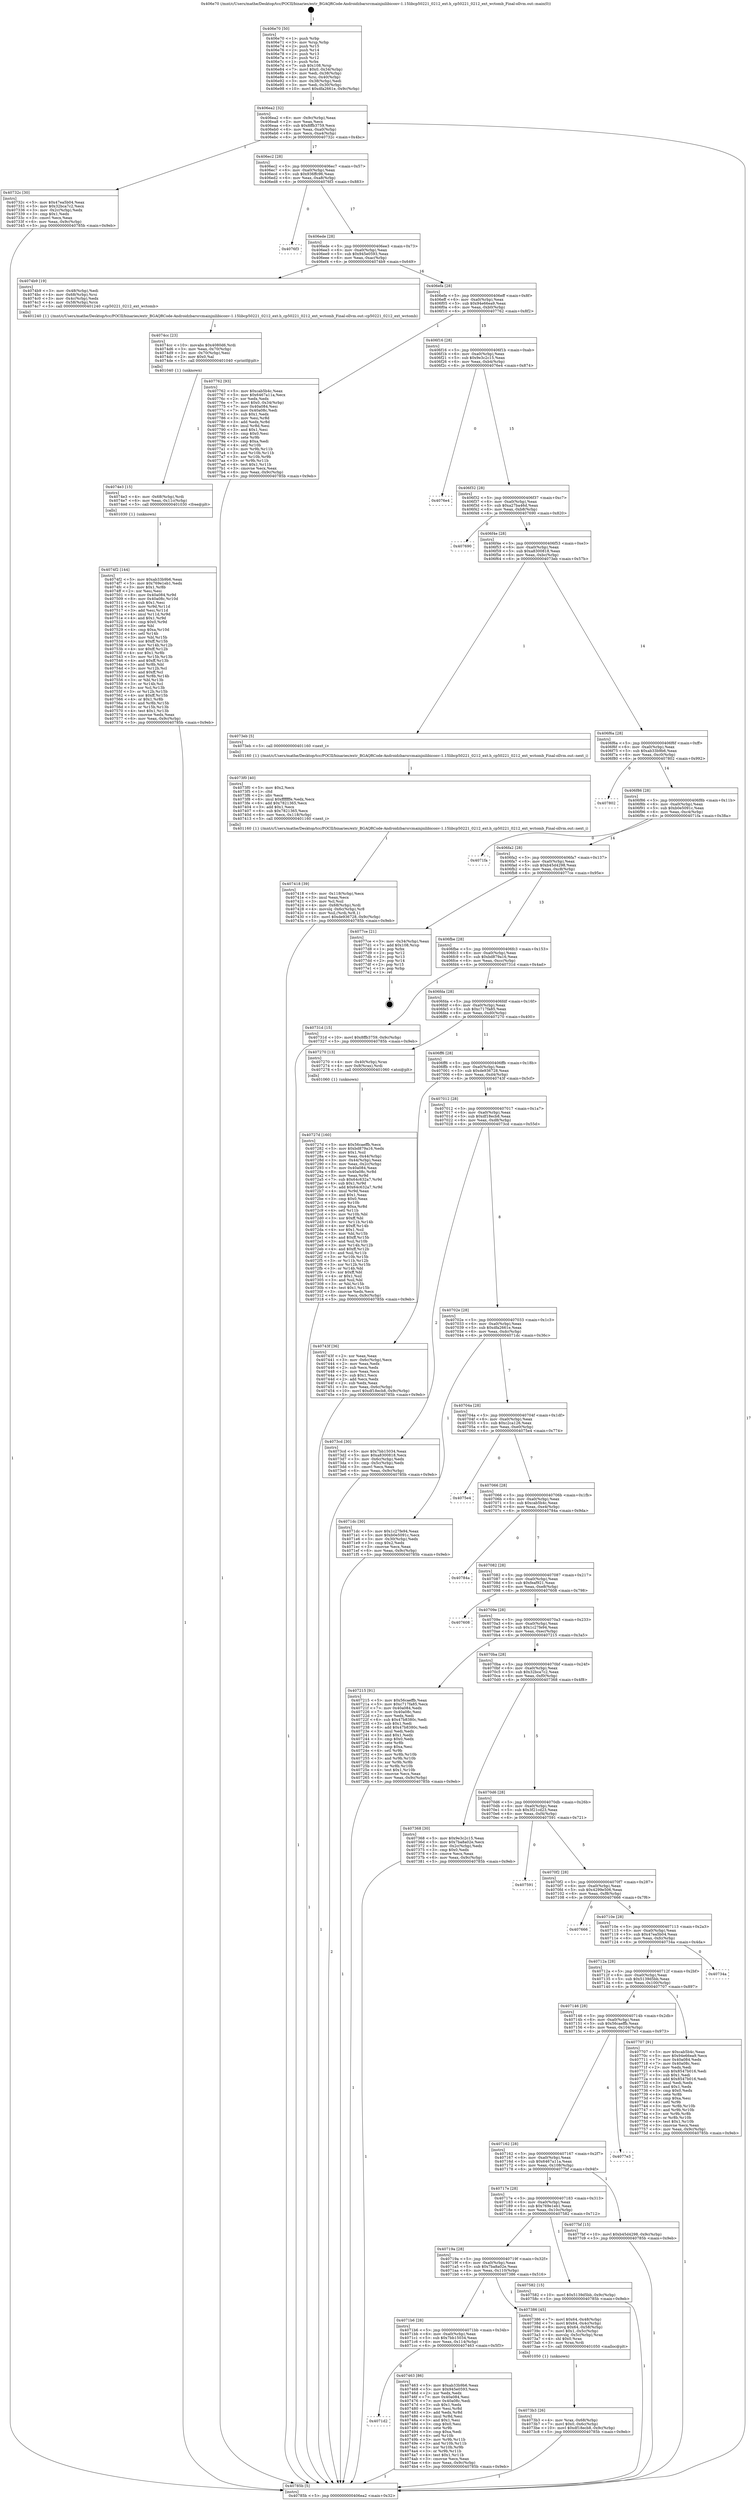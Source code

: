 digraph "0x406e70" {
  label = "0x406e70 (/mnt/c/Users/mathe/Desktop/tcc/POCII/binaries/extr_BGAQRCode-Androidzbarsrcmainjnilibiconv-1.15libcp50221_0212_ext.h_cp50221_0212_ext_wctomb_Final-ollvm.out::main(0))"
  labelloc = "t"
  node[shape=record]

  Entry [label="",width=0.3,height=0.3,shape=circle,fillcolor=black,style=filled]
  "0x406ea2" [label="{
     0x406ea2 [32]\l
     | [instrs]\l
     &nbsp;&nbsp;0x406ea2 \<+6\>: mov -0x9c(%rbp),%eax\l
     &nbsp;&nbsp;0x406ea8 \<+2\>: mov %eax,%ecx\l
     &nbsp;&nbsp;0x406eaa \<+6\>: sub $0x8ffb3759,%ecx\l
     &nbsp;&nbsp;0x406eb0 \<+6\>: mov %eax,-0xa0(%rbp)\l
     &nbsp;&nbsp;0x406eb6 \<+6\>: mov %ecx,-0xa4(%rbp)\l
     &nbsp;&nbsp;0x406ebc \<+6\>: je 000000000040732c \<main+0x4bc\>\l
  }"]
  "0x40732c" [label="{
     0x40732c [30]\l
     | [instrs]\l
     &nbsp;&nbsp;0x40732c \<+5\>: mov $0x47ea5b04,%eax\l
     &nbsp;&nbsp;0x407331 \<+5\>: mov $0x32bca7c2,%ecx\l
     &nbsp;&nbsp;0x407336 \<+3\>: mov -0x2c(%rbp),%edx\l
     &nbsp;&nbsp;0x407339 \<+3\>: cmp $0x1,%edx\l
     &nbsp;&nbsp;0x40733c \<+3\>: cmovl %ecx,%eax\l
     &nbsp;&nbsp;0x40733f \<+6\>: mov %eax,-0x9c(%rbp)\l
     &nbsp;&nbsp;0x407345 \<+5\>: jmp 000000000040785b \<main+0x9eb\>\l
  }"]
  "0x406ec2" [label="{
     0x406ec2 [28]\l
     | [instrs]\l
     &nbsp;&nbsp;0x406ec2 \<+5\>: jmp 0000000000406ec7 \<main+0x57\>\l
     &nbsp;&nbsp;0x406ec7 \<+6\>: mov -0xa0(%rbp),%eax\l
     &nbsp;&nbsp;0x406ecd \<+5\>: sub $0x936ffc96,%eax\l
     &nbsp;&nbsp;0x406ed2 \<+6\>: mov %eax,-0xa8(%rbp)\l
     &nbsp;&nbsp;0x406ed8 \<+6\>: je 00000000004076f3 \<main+0x883\>\l
  }"]
  Exit [label="",width=0.3,height=0.3,shape=circle,fillcolor=black,style=filled,peripheries=2]
  "0x4076f3" [label="{
     0x4076f3\l
  }", style=dashed]
  "0x406ede" [label="{
     0x406ede [28]\l
     | [instrs]\l
     &nbsp;&nbsp;0x406ede \<+5\>: jmp 0000000000406ee3 \<main+0x73\>\l
     &nbsp;&nbsp;0x406ee3 \<+6\>: mov -0xa0(%rbp),%eax\l
     &nbsp;&nbsp;0x406ee9 \<+5\>: sub $0x945e0593,%eax\l
     &nbsp;&nbsp;0x406eee \<+6\>: mov %eax,-0xac(%rbp)\l
     &nbsp;&nbsp;0x406ef4 \<+6\>: je 00000000004074b9 \<main+0x649\>\l
  }"]
  "0x4074f2" [label="{
     0x4074f2 [144]\l
     | [instrs]\l
     &nbsp;&nbsp;0x4074f2 \<+5\>: mov $0xab33b9b6,%eax\l
     &nbsp;&nbsp;0x4074f7 \<+5\>: mov $0x769e1eb1,%edx\l
     &nbsp;&nbsp;0x4074fc \<+3\>: mov $0x1,%r8b\l
     &nbsp;&nbsp;0x4074ff \<+2\>: xor %esi,%esi\l
     &nbsp;&nbsp;0x407501 \<+8\>: mov 0x40a084,%r9d\l
     &nbsp;&nbsp;0x407509 \<+8\>: mov 0x40a08c,%r10d\l
     &nbsp;&nbsp;0x407511 \<+3\>: sub $0x1,%esi\l
     &nbsp;&nbsp;0x407514 \<+3\>: mov %r9d,%r11d\l
     &nbsp;&nbsp;0x407517 \<+3\>: add %esi,%r11d\l
     &nbsp;&nbsp;0x40751a \<+4\>: imul %r11d,%r9d\l
     &nbsp;&nbsp;0x40751e \<+4\>: and $0x1,%r9d\l
     &nbsp;&nbsp;0x407522 \<+4\>: cmp $0x0,%r9d\l
     &nbsp;&nbsp;0x407526 \<+3\>: sete %bl\l
     &nbsp;&nbsp;0x407529 \<+4\>: cmp $0xa,%r10d\l
     &nbsp;&nbsp;0x40752d \<+4\>: setl %r14b\l
     &nbsp;&nbsp;0x407531 \<+3\>: mov %bl,%r15b\l
     &nbsp;&nbsp;0x407534 \<+4\>: xor $0xff,%r15b\l
     &nbsp;&nbsp;0x407538 \<+3\>: mov %r14b,%r12b\l
     &nbsp;&nbsp;0x40753b \<+4\>: xor $0xff,%r12b\l
     &nbsp;&nbsp;0x40753f \<+4\>: xor $0x1,%r8b\l
     &nbsp;&nbsp;0x407543 \<+3\>: mov %r15b,%r13b\l
     &nbsp;&nbsp;0x407546 \<+4\>: and $0xff,%r13b\l
     &nbsp;&nbsp;0x40754a \<+3\>: and %r8b,%bl\l
     &nbsp;&nbsp;0x40754d \<+3\>: mov %r12b,%cl\l
     &nbsp;&nbsp;0x407550 \<+3\>: and $0xff,%cl\l
     &nbsp;&nbsp;0x407553 \<+3\>: and %r8b,%r14b\l
     &nbsp;&nbsp;0x407556 \<+3\>: or %bl,%r13b\l
     &nbsp;&nbsp;0x407559 \<+3\>: or %r14b,%cl\l
     &nbsp;&nbsp;0x40755c \<+3\>: xor %cl,%r13b\l
     &nbsp;&nbsp;0x40755f \<+3\>: or %r12b,%r15b\l
     &nbsp;&nbsp;0x407562 \<+4\>: xor $0xff,%r15b\l
     &nbsp;&nbsp;0x407566 \<+4\>: or $0x1,%r8b\l
     &nbsp;&nbsp;0x40756a \<+3\>: and %r8b,%r15b\l
     &nbsp;&nbsp;0x40756d \<+3\>: or %r15b,%r13b\l
     &nbsp;&nbsp;0x407570 \<+4\>: test $0x1,%r13b\l
     &nbsp;&nbsp;0x407574 \<+3\>: cmovne %edx,%eax\l
     &nbsp;&nbsp;0x407577 \<+6\>: mov %eax,-0x9c(%rbp)\l
     &nbsp;&nbsp;0x40757d \<+5\>: jmp 000000000040785b \<main+0x9eb\>\l
  }"]
  "0x4074b9" [label="{
     0x4074b9 [19]\l
     | [instrs]\l
     &nbsp;&nbsp;0x4074b9 \<+3\>: mov -0x48(%rbp),%edi\l
     &nbsp;&nbsp;0x4074bc \<+4\>: mov -0x68(%rbp),%rsi\l
     &nbsp;&nbsp;0x4074c0 \<+3\>: mov -0x4c(%rbp),%edx\l
     &nbsp;&nbsp;0x4074c3 \<+4\>: mov -0x58(%rbp),%rcx\l
     &nbsp;&nbsp;0x4074c7 \<+5\>: call 0000000000401240 \<cp50221_0212_ext_wctomb\>\l
     | [calls]\l
     &nbsp;&nbsp;0x401240 \{1\} (/mnt/c/Users/mathe/Desktop/tcc/POCII/binaries/extr_BGAQRCode-Androidzbarsrcmainjnilibiconv-1.15libcp50221_0212_ext.h_cp50221_0212_ext_wctomb_Final-ollvm.out::cp50221_0212_ext_wctomb)\l
  }"]
  "0x406efa" [label="{
     0x406efa [28]\l
     | [instrs]\l
     &nbsp;&nbsp;0x406efa \<+5\>: jmp 0000000000406eff \<main+0x8f\>\l
     &nbsp;&nbsp;0x406eff \<+6\>: mov -0xa0(%rbp),%eax\l
     &nbsp;&nbsp;0x406f05 \<+5\>: sub $0x94e66ea9,%eax\l
     &nbsp;&nbsp;0x406f0a \<+6\>: mov %eax,-0xb0(%rbp)\l
     &nbsp;&nbsp;0x406f10 \<+6\>: je 0000000000407762 \<main+0x8f2\>\l
  }"]
  "0x4074e3" [label="{
     0x4074e3 [15]\l
     | [instrs]\l
     &nbsp;&nbsp;0x4074e3 \<+4\>: mov -0x68(%rbp),%rdi\l
     &nbsp;&nbsp;0x4074e7 \<+6\>: mov %eax,-0x11c(%rbp)\l
     &nbsp;&nbsp;0x4074ed \<+5\>: call 0000000000401030 \<free@plt\>\l
     | [calls]\l
     &nbsp;&nbsp;0x401030 \{1\} (unknown)\l
  }"]
  "0x407762" [label="{
     0x407762 [93]\l
     | [instrs]\l
     &nbsp;&nbsp;0x407762 \<+5\>: mov $0xcab5b4c,%eax\l
     &nbsp;&nbsp;0x407767 \<+5\>: mov $0x6467a11a,%ecx\l
     &nbsp;&nbsp;0x40776c \<+2\>: xor %edx,%edx\l
     &nbsp;&nbsp;0x40776e \<+7\>: movl $0x0,-0x34(%rbp)\l
     &nbsp;&nbsp;0x407775 \<+7\>: mov 0x40a084,%esi\l
     &nbsp;&nbsp;0x40777c \<+7\>: mov 0x40a08c,%edi\l
     &nbsp;&nbsp;0x407783 \<+3\>: sub $0x1,%edx\l
     &nbsp;&nbsp;0x407786 \<+3\>: mov %esi,%r8d\l
     &nbsp;&nbsp;0x407789 \<+3\>: add %edx,%r8d\l
     &nbsp;&nbsp;0x40778c \<+4\>: imul %r8d,%esi\l
     &nbsp;&nbsp;0x407790 \<+3\>: and $0x1,%esi\l
     &nbsp;&nbsp;0x407793 \<+3\>: cmp $0x0,%esi\l
     &nbsp;&nbsp;0x407796 \<+4\>: sete %r9b\l
     &nbsp;&nbsp;0x40779a \<+3\>: cmp $0xa,%edi\l
     &nbsp;&nbsp;0x40779d \<+4\>: setl %r10b\l
     &nbsp;&nbsp;0x4077a1 \<+3\>: mov %r9b,%r11b\l
     &nbsp;&nbsp;0x4077a4 \<+3\>: and %r10b,%r11b\l
     &nbsp;&nbsp;0x4077a7 \<+3\>: xor %r10b,%r9b\l
     &nbsp;&nbsp;0x4077aa \<+3\>: or %r9b,%r11b\l
     &nbsp;&nbsp;0x4077ad \<+4\>: test $0x1,%r11b\l
     &nbsp;&nbsp;0x4077b1 \<+3\>: cmovne %ecx,%eax\l
     &nbsp;&nbsp;0x4077b4 \<+6\>: mov %eax,-0x9c(%rbp)\l
     &nbsp;&nbsp;0x4077ba \<+5\>: jmp 000000000040785b \<main+0x9eb\>\l
  }"]
  "0x406f16" [label="{
     0x406f16 [28]\l
     | [instrs]\l
     &nbsp;&nbsp;0x406f16 \<+5\>: jmp 0000000000406f1b \<main+0xab\>\l
     &nbsp;&nbsp;0x406f1b \<+6\>: mov -0xa0(%rbp),%eax\l
     &nbsp;&nbsp;0x406f21 \<+5\>: sub $0x9e3c2c15,%eax\l
     &nbsp;&nbsp;0x406f26 \<+6\>: mov %eax,-0xb4(%rbp)\l
     &nbsp;&nbsp;0x406f2c \<+6\>: je 00000000004076e4 \<main+0x874\>\l
  }"]
  "0x4074cc" [label="{
     0x4074cc [23]\l
     | [instrs]\l
     &nbsp;&nbsp;0x4074cc \<+10\>: movabs $0x4080d6,%rdi\l
     &nbsp;&nbsp;0x4074d6 \<+3\>: mov %eax,-0x70(%rbp)\l
     &nbsp;&nbsp;0x4074d9 \<+3\>: mov -0x70(%rbp),%esi\l
     &nbsp;&nbsp;0x4074dc \<+2\>: mov $0x0,%al\l
     &nbsp;&nbsp;0x4074de \<+5\>: call 0000000000401040 \<printf@plt\>\l
     | [calls]\l
     &nbsp;&nbsp;0x401040 \{1\} (unknown)\l
  }"]
  "0x4076e4" [label="{
     0x4076e4\l
  }", style=dashed]
  "0x406f32" [label="{
     0x406f32 [28]\l
     | [instrs]\l
     &nbsp;&nbsp;0x406f32 \<+5\>: jmp 0000000000406f37 \<main+0xc7\>\l
     &nbsp;&nbsp;0x406f37 \<+6\>: mov -0xa0(%rbp),%eax\l
     &nbsp;&nbsp;0x406f3d \<+5\>: sub $0xa27ba46d,%eax\l
     &nbsp;&nbsp;0x406f42 \<+6\>: mov %eax,-0xb8(%rbp)\l
     &nbsp;&nbsp;0x406f48 \<+6\>: je 0000000000407690 \<main+0x820\>\l
  }"]
  "0x4071d2" [label="{
     0x4071d2\l
  }", style=dashed]
  "0x407690" [label="{
     0x407690\l
  }", style=dashed]
  "0x406f4e" [label="{
     0x406f4e [28]\l
     | [instrs]\l
     &nbsp;&nbsp;0x406f4e \<+5\>: jmp 0000000000406f53 \<main+0xe3\>\l
     &nbsp;&nbsp;0x406f53 \<+6\>: mov -0xa0(%rbp),%eax\l
     &nbsp;&nbsp;0x406f59 \<+5\>: sub $0xa8300818,%eax\l
     &nbsp;&nbsp;0x406f5e \<+6\>: mov %eax,-0xbc(%rbp)\l
     &nbsp;&nbsp;0x406f64 \<+6\>: je 00000000004073eb \<main+0x57b\>\l
  }"]
  "0x407463" [label="{
     0x407463 [86]\l
     | [instrs]\l
     &nbsp;&nbsp;0x407463 \<+5\>: mov $0xab33b9b6,%eax\l
     &nbsp;&nbsp;0x407468 \<+5\>: mov $0x945e0593,%ecx\l
     &nbsp;&nbsp;0x40746d \<+2\>: xor %edx,%edx\l
     &nbsp;&nbsp;0x40746f \<+7\>: mov 0x40a084,%esi\l
     &nbsp;&nbsp;0x407476 \<+7\>: mov 0x40a08c,%edi\l
     &nbsp;&nbsp;0x40747d \<+3\>: sub $0x1,%edx\l
     &nbsp;&nbsp;0x407480 \<+3\>: mov %esi,%r8d\l
     &nbsp;&nbsp;0x407483 \<+3\>: add %edx,%r8d\l
     &nbsp;&nbsp;0x407486 \<+4\>: imul %r8d,%esi\l
     &nbsp;&nbsp;0x40748a \<+3\>: and $0x1,%esi\l
     &nbsp;&nbsp;0x40748d \<+3\>: cmp $0x0,%esi\l
     &nbsp;&nbsp;0x407490 \<+4\>: sete %r9b\l
     &nbsp;&nbsp;0x407494 \<+3\>: cmp $0xa,%edi\l
     &nbsp;&nbsp;0x407497 \<+4\>: setl %r10b\l
     &nbsp;&nbsp;0x40749b \<+3\>: mov %r9b,%r11b\l
     &nbsp;&nbsp;0x40749e \<+3\>: and %r10b,%r11b\l
     &nbsp;&nbsp;0x4074a1 \<+3\>: xor %r10b,%r9b\l
     &nbsp;&nbsp;0x4074a4 \<+3\>: or %r9b,%r11b\l
     &nbsp;&nbsp;0x4074a7 \<+4\>: test $0x1,%r11b\l
     &nbsp;&nbsp;0x4074ab \<+3\>: cmovne %ecx,%eax\l
     &nbsp;&nbsp;0x4074ae \<+6\>: mov %eax,-0x9c(%rbp)\l
     &nbsp;&nbsp;0x4074b4 \<+5\>: jmp 000000000040785b \<main+0x9eb\>\l
  }"]
  "0x4073eb" [label="{
     0x4073eb [5]\l
     | [instrs]\l
     &nbsp;&nbsp;0x4073eb \<+5\>: call 0000000000401160 \<next_i\>\l
     | [calls]\l
     &nbsp;&nbsp;0x401160 \{1\} (/mnt/c/Users/mathe/Desktop/tcc/POCII/binaries/extr_BGAQRCode-Androidzbarsrcmainjnilibiconv-1.15libcp50221_0212_ext.h_cp50221_0212_ext_wctomb_Final-ollvm.out::next_i)\l
  }"]
  "0x406f6a" [label="{
     0x406f6a [28]\l
     | [instrs]\l
     &nbsp;&nbsp;0x406f6a \<+5\>: jmp 0000000000406f6f \<main+0xff\>\l
     &nbsp;&nbsp;0x406f6f \<+6\>: mov -0xa0(%rbp),%eax\l
     &nbsp;&nbsp;0x406f75 \<+5\>: sub $0xab33b9b6,%eax\l
     &nbsp;&nbsp;0x406f7a \<+6\>: mov %eax,-0xc0(%rbp)\l
     &nbsp;&nbsp;0x406f80 \<+6\>: je 0000000000407802 \<main+0x992\>\l
  }"]
  "0x407418" [label="{
     0x407418 [39]\l
     | [instrs]\l
     &nbsp;&nbsp;0x407418 \<+6\>: mov -0x118(%rbp),%ecx\l
     &nbsp;&nbsp;0x40741e \<+3\>: imul %eax,%ecx\l
     &nbsp;&nbsp;0x407421 \<+3\>: mov %cl,%sil\l
     &nbsp;&nbsp;0x407424 \<+4\>: mov -0x68(%rbp),%rdi\l
     &nbsp;&nbsp;0x407428 \<+4\>: movslq -0x6c(%rbp),%r8\l
     &nbsp;&nbsp;0x40742c \<+4\>: mov %sil,(%rdi,%r8,1)\l
     &nbsp;&nbsp;0x407430 \<+10\>: movl $0xde936728,-0x9c(%rbp)\l
     &nbsp;&nbsp;0x40743a \<+5\>: jmp 000000000040785b \<main+0x9eb\>\l
  }"]
  "0x407802" [label="{
     0x407802\l
  }", style=dashed]
  "0x406f86" [label="{
     0x406f86 [28]\l
     | [instrs]\l
     &nbsp;&nbsp;0x406f86 \<+5\>: jmp 0000000000406f8b \<main+0x11b\>\l
     &nbsp;&nbsp;0x406f8b \<+6\>: mov -0xa0(%rbp),%eax\l
     &nbsp;&nbsp;0x406f91 \<+5\>: sub $0xb0e5091c,%eax\l
     &nbsp;&nbsp;0x406f96 \<+6\>: mov %eax,-0xc4(%rbp)\l
     &nbsp;&nbsp;0x406f9c \<+6\>: je 00000000004071fa \<main+0x38a\>\l
  }"]
  "0x4073f0" [label="{
     0x4073f0 [40]\l
     | [instrs]\l
     &nbsp;&nbsp;0x4073f0 \<+5\>: mov $0x2,%ecx\l
     &nbsp;&nbsp;0x4073f5 \<+1\>: cltd\l
     &nbsp;&nbsp;0x4073f6 \<+2\>: idiv %ecx\l
     &nbsp;&nbsp;0x4073f8 \<+6\>: imul $0xfffffffe,%edx,%ecx\l
     &nbsp;&nbsp;0x4073fe \<+6\>: add $0x7821365,%ecx\l
     &nbsp;&nbsp;0x407404 \<+3\>: add $0x1,%ecx\l
     &nbsp;&nbsp;0x407407 \<+6\>: sub $0x7821365,%ecx\l
     &nbsp;&nbsp;0x40740d \<+6\>: mov %ecx,-0x118(%rbp)\l
     &nbsp;&nbsp;0x407413 \<+5\>: call 0000000000401160 \<next_i\>\l
     | [calls]\l
     &nbsp;&nbsp;0x401160 \{1\} (/mnt/c/Users/mathe/Desktop/tcc/POCII/binaries/extr_BGAQRCode-Androidzbarsrcmainjnilibiconv-1.15libcp50221_0212_ext.h_cp50221_0212_ext_wctomb_Final-ollvm.out::next_i)\l
  }"]
  "0x4071fa" [label="{
     0x4071fa\l
  }", style=dashed]
  "0x406fa2" [label="{
     0x406fa2 [28]\l
     | [instrs]\l
     &nbsp;&nbsp;0x406fa2 \<+5\>: jmp 0000000000406fa7 \<main+0x137\>\l
     &nbsp;&nbsp;0x406fa7 \<+6\>: mov -0xa0(%rbp),%eax\l
     &nbsp;&nbsp;0x406fad \<+5\>: sub $0xb45d4298,%eax\l
     &nbsp;&nbsp;0x406fb2 \<+6\>: mov %eax,-0xc8(%rbp)\l
     &nbsp;&nbsp;0x406fb8 \<+6\>: je 00000000004077ce \<main+0x95e\>\l
  }"]
  "0x4073b3" [label="{
     0x4073b3 [26]\l
     | [instrs]\l
     &nbsp;&nbsp;0x4073b3 \<+4\>: mov %rax,-0x68(%rbp)\l
     &nbsp;&nbsp;0x4073b7 \<+7\>: movl $0x0,-0x6c(%rbp)\l
     &nbsp;&nbsp;0x4073be \<+10\>: movl $0xdf18ecb8,-0x9c(%rbp)\l
     &nbsp;&nbsp;0x4073c8 \<+5\>: jmp 000000000040785b \<main+0x9eb\>\l
  }"]
  "0x4077ce" [label="{
     0x4077ce [21]\l
     | [instrs]\l
     &nbsp;&nbsp;0x4077ce \<+3\>: mov -0x34(%rbp),%eax\l
     &nbsp;&nbsp;0x4077d1 \<+7\>: add $0x108,%rsp\l
     &nbsp;&nbsp;0x4077d8 \<+1\>: pop %rbx\l
     &nbsp;&nbsp;0x4077d9 \<+2\>: pop %r12\l
     &nbsp;&nbsp;0x4077db \<+2\>: pop %r13\l
     &nbsp;&nbsp;0x4077dd \<+2\>: pop %r14\l
     &nbsp;&nbsp;0x4077df \<+2\>: pop %r15\l
     &nbsp;&nbsp;0x4077e1 \<+1\>: pop %rbp\l
     &nbsp;&nbsp;0x4077e2 \<+1\>: ret\l
  }"]
  "0x406fbe" [label="{
     0x406fbe [28]\l
     | [instrs]\l
     &nbsp;&nbsp;0x406fbe \<+5\>: jmp 0000000000406fc3 \<main+0x153\>\l
     &nbsp;&nbsp;0x406fc3 \<+6\>: mov -0xa0(%rbp),%eax\l
     &nbsp;&nbsp;0x406fc9 \<+5\>: sub $0xbd879a16,%eax\l
     &nbsp;&nbsp;0x406fce \<+6\>: mov %eax,-0xcc(%rbp)\l
     &nbsp;&nbsp;0x406fd4 \<+6\>: je 000000000040731d \<main+0x4ad\>\l
  }"]
  "0x4071b6" [label="{
     0x4071b6 [28]\l
     | [instrs]\l
     &nbsp;&nbsp;0x4071b6 \<+5\>: jmp 00000000004071bb \<main+0x34b\>\l
     &nbsp;&nbsp;0x4071bb \<+6\>: mov -0xa0(%rbp),%eax\l
     &nbsp;&nbsp;0x4071c1 \<+5\>: sub $0x7bb15034,%eax\l
     &nbsp;&nbsp;0x4071c6 \<+6\>: mov %eax,-0x114(%rbp)\l
     &nbsp;&nbsp;0x4071cc \<+6\>: je 0000000000407463 \<main+0x5f3\>\l
  }"]
  "0x40731d" [label="{
     0x40731d [15]\l
     | [instrs]\l
     &nbsp;&nbsp;0x40731d \<+10\>: movl $0x8ffb3759,-0x9c(%rbp)\l
     &nbsp;&nbsp;0x407327 \<+5\>: jmp 000000000040785b \<main+0x9eb\>\l
  }"]
  "0x406fda" [label="{
     0x406fda [28]\l
     | [instrs]\l
     &nbsp;&nbsp;0x406fda \<+5\>: jmp 0000000000406fdf \<main+0x16f\>\l
     &nbsp;&nbsp;0x406fdf \<+6\>: mov -0xa0(%rbp),%eax\l
     &nbsp;&nbsp;0x406fe5 \<+5\>: sub $0xc717fa85,%eax\l
     &nbsp;&nbsp;0x406fea \<+6\>: mov %eax,-0xd0(%rbp)\l
     &nbsp;&nbsp;0x406ff0 \<+6\>: je 0000000000407270 \<main+0x400\>\l
  }"]
  "0x407386" [label="{
     0x407386 [45]\l
     | [instrs]\l
     &nbsp;&nbsp;0x407386 \<+7\>: movl $0x64,-0x48(%rbp)\l
     &nbsp;&nbsp;0x40738d \<+7\>: movl $0x64,-0x4c(%rbp)\l
     &nbsp;&nbsp;0x407394 \<+8\>: movq $0x64,-0x58(%rbp)\l
     &nbsp;&nbsp;0x40739c \<+7\>: movl $0x1,-0x5c(%rbp)\l
     &nbsp;&nbsp;0x4073a3 \<+4\>: movslq -0x5c(%rbp),%rax\l
     &nbsp;&nbsp;0x4073a7 \<+4\>: shl $0x0,%rax\l
     &nbsp;&nbsp;0x4073ab \<+3\>: mov %rax,%rdi\l
     &nbsp;&nbsp;0x4073ae \<+5\>: call 0000000000401050 \<malloc@plt\>\l
     | [calls]\l
     &nbsp;&nbsp;0x401050 \{1\} (unknown)\l
  }"]
  "0x407270" [label="{
     0x407270 [13]\l
     | [instrs]\l
     &nbsp;&nbsp;0x407270 \<+4\>: mov -0x40(%rbp),%rax\l
     &nbsp;&nbsp;0x407274 \<+4\>: mov 0x8(%rax),%rdi\l
     &nbsp;&nbsp;0x407278 \<+5\>: call 0000000000401060 \<atoi@plt\>\l
     | [calls]\l
     &nbsp;&nbsp;0x401060 \{1\} (unknown)\l
  }"]
  "0x406ff6" [label="{
     0x406ff6 [28]\l
     | [instrs]\l
     &nbsp;&nbsp;0x406ff6 \<+5\>: jmp 0000000000406ffb \<main+0x18b\>\l
     &nbsp;&nbsp;0x406ffb \<+6\>: mov -0xa0(%rbp),%eax\l
     &nbsp;&nbsp;0x407001 \<+5\>: sub $0xde936728,%eax\l
     &nbsp;&nbsp;0x407006 \<+6\>: mov %eax,-0xd4(%rbp)\l
     &nbsp;&nbsp;0x40700c \<+6\>: je 000000000040743f \<main+0x5cf\>\l
  }"]
  "0x40719a" [label="{
     0x40719a [28]\l
     | [instrs]\l
     &nbsp;&nbsp;0x40719a \<+5\>: jmp 000000000040719f \<main+0x32f\>\l
     &nbsp;&nbsp;0x40719f \<+6\>: mov -0xa0(%rbp),%eax\l
     &nbsp;&nbsp;0x4071a5 \<+5\>: sub $0x7ba8a02e,%eax\l
     &nbsp;&nbsp;0x4071aa \<+6\>: mov %eax,-0x110(%rbp)\l
     &nbsp;&nbsp;0x4071b0 \<+6\>: je 0000000000407386 \<main+0x516\>\l
  }"]
  "0x40743f" [label="{
     0x40743f [36]\l
     | [instrs]\l
     &nbsp;&nbsp;0x40743f \<+2\>: xor %eax,%eax\l
     &nbsp;&nbsp;0x407441 \<+3\>: mov -0x6c(%rbp),%ecx\l
     &nbsp;&nbsp;0x407444 \<+2\>: mov %eax,%edx\l
     &nbsp;&nbsp;0x407446 \<+2\>: sub %ecx,%edx\l
     &nbsp;&nbsp;0x407448 \<+2\>: mov %eax,%ecx\l
     &nbsp;&nbsp;0x40744a \<+3\>: sub $0x1,%ecx\l
     &nbsp;&nbsp;0x40744d \<+2\>: add %ecx,%edx\l
     &nbsp;&nbsp;0x40744f \<+2\>: sub %edx,%eax\l
     &nbsp;&nbsp;0x407451 \<+3\>: mov %eax,-0x6c(%rbp)\l
     &nbsp;&nbsp;0x407454 \<+10\>: movl $0xdf18ecb8,-0x9c(%rbp)\l
     &nbsp;&nbsp;0x40745e \<+5\>: jmp 000000000040785b \<main+0x9eb\>\l
  }"]
  "0x407012" [label="{
     0x407012 [28]\l
     | [instrs]\l
     &nbsp;&nbsp;0x407012 \<+5\>: jmp 0000000000407017 \<main+0x1a7\>\l
     &nbsp;&nbsp;0x407017 \<+6\>: mov -0xa0(%rbp),%eax\l
     &nbsp;&nbsp;0x40701d \<+5\>: sub $0xdf18ecb8,%eax\l
     &nbsp;&nbsp;0x407022 \<+6\>: mov %eax,-0xd8(%rbp)\l
     &nbsp;&nbsp;0x407028 \<+6\>: je 00000000004073cd \<main+0x55d\>\l
  }"]
  "0x407582" [label="{
     0x407582 [15]\l
     | [instrs]\l
     &nbsp;&nbsp;0x407582 \<+10\>: movl $0x5139d5bb,-0x9c(%rbp)\l
     &nbsp;&nbsp;0x40758c \<+5\>: jmp 000000000040785b \<main+0x9eb\>\l
  }"]
  "0x4073cd" [label="{
     0x4073cd [30]\l
     | [instrs]\l
     &nbsp;&nbsp;0x4073cd \<+5\>: mov $0x7bb15034,%eax\l
     &nbsp;&nbsp;0x4073d2 \<+5\>: mov $0xa8300818,%ecx\l
     &nbsp;&nbsp;0x4073d7 \<+3\>: mov -0x6c(%rbp),%edx\l
     &nbsp;&nbsp;0x4073da \<+3\>: cmp -0x5c(%rbp),%edx\l
     &nbsp;&nbsp;0x4073dd \<+3\>: cmovl %ecx,%eax\l
     &nbsp;&nbsp;0x4073e0 \<+6\>: mov %eax,-0x9c(%rbp)\l
     &nbsp;&nbsp;0x4073e6 \<+5\>: jmp 000000000040785b \<main+0x9eb\>\l
  }"]
  "0x40702e" [label="{
     0x40702e [28]\l
     | [instrs]\l
     &nbsp;&nbsp;0x40702e \<+5\>: jmp 0000000000407033 \<main+0x1c3\>\l
     &nbsp;&nbsp;0x407033 \<+6\>: mov -0xa0(%rbp),%eax\l
     &nbsp;&nbsp;0x407039 \<+5\>: sub $0xdfa2661e,%eax\l
     &nbsp;&nbsp;0x40703e \<+6\>: mov %eax,-0xdc(%rbp)\l
     &nbsp;&nbsp;0x407044 \<+6\>: je 00000000004071dc \<main+0x36c\>\l
  }"]
  "0x40717e" [label="{
     0x40717e [28]\l
     | [instrs]\l
     &nbsp;&nbsp;0x40717e \<+5\>: jmp 0000000000407183 \<main+0x313\>\l
     &nbsp;&nbsp;0x407183 \<+6\>: mov -0xa0(%rbp),%eax\l
     &nbsp;&nbsp;0x407189 \<+5\>: sub $0x769e1eb1,%eax\l
     &nbsp;&nbsp;0x40718e \<+6\>: mov %eax,-0x10c(%rbp)\l
     &nbsp;&nbsp;0x407194 \<+6\>: je 0000000000407582 \<main+0x712\>\l
  }"]
  "0x4071dc" [label="{
     0x4071dc [30]\l
     | [instrs]\l
     &nbsp;&nbsp;0x4071dc \<+5\>: mov $0x1c27fe94,%eax\l
     &nbsp;&nbsp;0x4071e1 \<+5\>: mov $0xb0e5091c,%ecx\l
     &nbsp;&nbsp;0x4071e6 \<+3\>: mov -0x30(%rbp),%edx\l
     &nbsp;&nbsp;0x4071e9 \<+3\>: cmp $0x2,%edx\l
     &nbsp;&nbsp;0x4071ec \<+3\>: cmovne %ecx,%eax\l
     &nbsp;&nbsp;0x4071ef \<+6\>: mov %eax,-0x9c(%rbp)\l
     &nbsp;&nbsp;0x4071f5 \<+5\>: jmp 000000000040785b \<main+0x9eb\>\l
  }"]
  "0x40704a" [label="{
     0x40704a [28]\l
     | [instrs]\l
     &nbsp;&nbsp;0x40704a \<+5\>: jmp 000000000040704f \<main+0x1df\>\l
     &nbsp;&nbsp;0x40704f \<+6\>: mov -0xa0(%rbp),%eax\l
     &nbsp;&nbsp;0x407055 \<+5\>: sub $0xc2ca126,%eax\l
     &nbsp;&nbsp;0x40705a \<+6\>: mov %eax,-0xe0(%rbp)\l
     &nbsp;&nbsp;0x407060 \<+6\>: je 00000000004075e4 \<main+0x774\>\l
  }"]
  "0x40785b" [label="{
     0x40785b [5]\l
     | [instrs]\l
     &nbsp;&nbsp;0x40785b \<+5\>: jmp 0000000000406ea2 \<main+0x32\>\l
  }"]
  "0x406e70" [label="{
     0x406e70 [50]\l
     | [instrs]\l
     &nbsp;&nbsp;0x406e70 \<+1\>: push %rbp\l
     &nbsp;&nbsp;0x406e71 \<+3\>: mov %rsp,%rbp\l
     &nbsp;&nbsp;0x406e74 \<+2\>: push %r15\l
     &nbsp;&nbsp;0x406e76 \<+2\>: push %r14\l
     &nbsp;&nbsp;0x406e78 \<+2\>: push %r13\l
     &nbsp;&nbsp;0x406e7a \<+2\>: push %r12\l
     &nbsp;&nbsp;0x406e7c \<+1\>: push %rbx\l
     &nbsp;&nbsp;0x406e7d \<+7\>: sub $0x108,%rsp\l
     &nbsp;&nbsp;0x406e84 \<+7\>: movl $0x0,-0x34(%rbp)\l
     &nbsp;&nbsp;0x406e8b \<+3\>: mov %edi,-0x38(%rbp)\l
     &nbsp;&nbsp;0x406e8e \<+4\>: mov %rsi,-0x40(%rbp)\l
     &nbsp;&nbsp;0x406e92 \<+3\>: mov -0x38(%rbp),%edi\l
     &nbsp;&nbsp;0x406e95 \<+3\>: mov %edi,-0x30(%rbp)\l
     &nbsp;&nbsp;0x406e98 \<+10\>: movl $0xdfa2661e,-0x9c(%rbp)\l
  }"]
  "0x4077bf" [label="{
     0x4077bf [15]\l
     | [instrs]\l
     &nbsp;&nbsp;0x4077bf \<+10\>: movl $0xb45d4298,-0x9c(%rbp)\l
     &nbsp;&nbsp;0x4077c9 \<+5\>: jmp 000000000040785b \<main+0x9eb\>\l
  }"]
  "0x4075e4" [label="{
     0x4075e4\l
  }", style=dashed]
  "0x407066" [label="{
     0x407066 [28]\l
     | [instrs]\l
     &nbsp;&nbsp;0x407066 \<+5\>: jmp 000000000040706b \<main+0x1fb\>\l
     &nbsp;&nbsp;0x40706b \<+6\>: mov -0xa0(%rbp),%eax\l
     &nbsp;&nbsp;0x407071 \<+5\>: sub $0xcab5b4c,%eax\l
     &nbsp;&nbsp;0x407076 \<+6\>: mov %eax,-0xe4(%rbp)\l
     &nbsp;&nbsp;0x40707c \<+6\>: je 000000000040784a \<main+0x9da\>\l
  }"]
  "0x407162" [label="{
     0x407162 [28]\l
     | [instrs]\l
     &nbsp;&nbsp;0x407162 \<+5\>: jmp 0000000000407167 \<main+0x2f7\>\l
     &nbsp;&nbsp;0x407167 \<+6\>: mov -0xa0(%rbp),%eax\l
     &nbsp;&nbsp;0x40716d \<+5\>: sub $0x6467a11a,%eax\l
     &nbsp;&nbsp;0x407172 \<+6\>: mov %eax,-0x108(%rbp)\l
     &nbsp;&nbsp;0x407178 \<+6\>: je 00000000004077bf \<main+0x94f\>\l
  }"]
  "0x40784a" [label="{
     0x40784a\l
  }", style=dashed]
  "0x407082" [label="{
     0x407082 [28]\l
     | [instrs]\l
     &nbsp;&nbsp;0x407082 \<+5\>: jmp 0000000000407087 \<main+0x217\>\l
     &nbsp;&nbsp;0x407087 \<+6\>: mov -0xa0(%rbp),%eax\l
     &nbsp;&nbsp;0x40708d \<+5\>: sub $0xfeaf921,%eax\l
     &nbsp;&nbsp;0x407092 \<+6\>: mov %eax,-0xe8(%rbp)\l
     &nbsp;&nbsp;0x407098 \<+6\>: je 0000000000407608 \<main+0x798\>\l
  }"]
  "0x4077e3" [label="{
     0x4077e3\l
  }", style=dashed]
  "0x407608" [label="{
     0x407608\l
  }", style=dashed]
  "0x40709e" [label="{
     0x40709e [28]\l
     | [instrs]\l
     &nbsp;&nbsp;0x40709e \<+5\>: jmp 00000000004070a3 \<main+0x233\>\l
     &nbsp;&nbsp;0x4070a3 \<+6\>: mov -0xa0(%rbp),%eax\l
     &nbsp;&nbsp;0x4070a9 \<+5\>: sub $0x1c27fe94,%eax\l
     &nbsp;&nbsp;0x4070ae \<+6\>: mov %eax,-0xec(%rbp)\l
     &nbsp;&nbsp;0x4070b4 \<+6\>: je 0000000000407215 \<main+0x3a5\>\l
  }"]
  "0x407146" [label="{
     0x407146 [28]\l
     | [instrs]\l
     &nbsp;&nbsp;0x407146 \<+5\>: jmp 000000000040714b \<main+0x2db\>\l
     &nbsp;&nbsp;0x40714b \<+6\>: mov -0xa0(%rbp),%eax\l
     &nbsp;&nbsp;0x407151 \<+5\>: sub $0x56caeffb,%eax\l
     &nbsp;&nbsp;0x407156 \<+6\>: mov %eax,-0x104(%rbp)\l
     &nbsp;&nbsp;0x40715c \<+6\>: je 00000000004077e3 \<main+0x973\>\l
  }"]
  "0x407215" [label="{
     0x407215 [91]\l
     | [instrs]\l
     &nbsp;&nbsp;0x407215 \<+5\>: mov $0x56caeffb,%eax\l
     &nbsp;&nbsp;0x40721a \<+5\>: mov $0xc717fa85,%ecx\l
     &nbsp;&nbsp;0x40721f \<+7\>: mov 0x40a084,%edx\l
     &nbsp;&nbsp;0x407226 \<+7\>: mov 0x40a08c,%esi\l
     &nbsp;&nbsp;0x40722d \<+2\>: mov %edx,%edi\l
     &nbsp;&nbsp;0x40722f \<+6\>: sub $0x47b8380c,%edi\l
     &nbsp;&nbsp;0x407235 \<+3\>: sub $0x1,%edi\l
     &nbsp;&nbsp;0x407238 \<+6\>: add $0x47b8380c,%edi\l
     &nbsp;&nbsp;0x40723e \<+3\>: imul %edi,%edx\l
     &nbsp;&nbsp;0x407241 \<+3\>: and $0x1,%edx\l
     &nbsp;&nbsp;0x407244 \<+3\>: cmp $0x0,%edx\l
     &nbsp;&nbsp;0x407247 \<+4\>: sete %r8b\l
     &nbsp;&nbsp;0x40724b \<+3\>: cmp $0xa,%esi\l
     &nbsp;&nbsp;0x40724e \<+4\>: setl %r9b\l
     &nbsp;&nbsp;0x407252 \<+3\>: mov %r8b,%r10b\l
     &nbsp;&nbsp;0x407255 \<+3\>: and %r9b,%r10b\l
     &nbsp;&nbsp;0x407258 \<+3\>: xor %r9b,%r8b\l
     &nbsp;&nbsp;0x40725b \<+3\>: or %r8b,%r10b\l
     &nbsp;&nbsp;0x40725e \<+4\>: test $0x1,%r10b\l
     &nbsp;&nbsp;0x407262 \<+3\>: cmovne %ecx,%eax\l
     &nbsp;&nbsp;0x407265 \<+6\>: mov %eax,-0x9c(%rbp)\l
     &nbsp;&nbsp;0x40726b \<+5\>: jmp 000000000040785b \<main+0x9eb\>\l
  }"]
  "0x4070ba" [label="{
     0x4070ba [28]\l
     | [instrs]\l
     &nbsp;&nbsp;0x4070ba \<+5\>: jmp 00000000004070bf \<main+0x24f\>\l
     &nbsp;&nbsp;0x4070bf \<+6\>: mov -0xa0(%rbp),%eax\l
     &nbsp;&nbsp;0x4070c5 \<+5\>: sub $0x32bca7c2,%eax\l
     &nbsp;&nbsp;0x4070ca \<+6\>: mov %eax,-0xf0(%rbp)\l
     &nbsp;&nbsp;0x4070d0 \<+6\>: je 0000000000407368 \<main+0x4f8\>\l
  }"]
  "0x40727d" [label="{
     0x40727d [160]\l
     | [instrs]\l
     &nbsp;&nbsp;0x40727d \<+5\>: mov $0x56caeffb,%ecx\l
     &nbsp;&nbsp;0x407282 \<+5\>: mov $0xbd879a16,%edx\l
     &nbsp;&nbsp;0x407287 \<+3\>: mov $0x1,%sil\l
     &nbsp;&nbsp;0x40728a \<+3\>: mov %eax,-0x44(%rbp)\l
     &nbsp;&nbsp;0x40728d \<+3\>: mov -0x44(%rbp),%eax\l
     &nbsp;&nbsp;0x407290 \<+3\>: mov %eax,-0x2c(%rbp)\l
     &nbsp;&nbsp;0x407293 \<+7\>: mov 0x40a084,%eax\l
     &nbsp;&nbsp;0x40729a \<+8\>: mov 0x40a08c,%r8d\l
     &nbsp;&nbsp;0x4072a2 \<+3\>: mov %eax,%r9d\l
     &nbsp;&nbsp;0x4072a5 \<+7\>: sub $0x64c632a7,%r9d\l
     &nbsp;&nbsp;0x4072ac \<+4\>: sub $0x1,%r9d\l
     &nbsp;&nbsp;0x4072b0 \<+7\>: add $0x64c632a7,%r9d\l
     &nbsp;&nbsp;0x4072b7 \<+4\>: imul %r9d,%eax\l
     &nbsp;&nbsp;0x4072bb \<+3\>: and $0x1,%eax\l
     &nbsp;&nbsp;0x4072be \<+3\>: cmp $0x0,%eax\l
     &nbsp;&nbsp;0x4072c1 \<+4\>: sete %r10b\l
     &nbsp;&nbsp;0x4072c5 \<+4\>: cmp $0xa,%r8d\l
     &nbsp;&nbsp;0x4072c9 \<+4\>: setl %r11b\l
     &nbsp;&nbsp;0x4072cd \<+3\>: mov %r10b,%bl\l
     &nbsp;&nbsp;0x4072d0 \<+3\>: xor $0xff,%bl\l
     &nbsp;&nbsp;0x4072d3 \<+3\>: mov %r11b,%r14b\l
     &nbsp;&nbsp;0x4072d6 \<+4\>: xor $0xff,%r14b\l
     &nbsp;&nbsp;0x4072da \<+4\>: xor $0x1,%sil\l
     &nbsp;&nbsp;0x4072de \<+3\>: mov %bl,%r15b\l
     &nbsp;&nbsp;0x4072e1 \<+4\>: and $0xff,%r15b\l
     &nbsp;&nbsp;0x4072e5 \<+3\>: and %sil,%r10b\l
     &nbsp;&nbsp;0x4072e8 \<+3\>: mov %r14b,%r12b\l
     &nbsp;&nbsp;0x4072eb \<+4\>: and $0xff,%r12b\l
     &nbsp;&nbsp;0x4072ef \<+3\>: and %sil,%r11b\l
     &nbsp;&nbsp;0x4072f2 \<+3\>: or %r10b,%r15b\l
     &nbsp;&nbsp;0x4072f5 \<+3\>: or %r11b,%r12b\l
     &nbsp;&nbsp;0x4072f8 \<+3\>: xor %r12b,%r15b\l
     &nbsp;&nbsp;0x4072fb \<+3\>: or %r14b,%bl\l
     &nbsp;&nbsp;0x4072fe \<+3\>: xor $0xff,%bl\l
     &nbsp;&nbsp;0x407301 \<+4\>: or $0x1,%sil\l
     &nbsp;&nbsp;0x407305 \<+3\>: and %sil,%bl\l
     &nbsp;&nbsp;0x407308 \<+3\>: or %bl,%r15b\l
     &nbsp;&nbsp;0x40730b \<+4\>: test $0x1,%r15b\l
     &nbsp;&nbsp;0x40730f \<+3\>: cmovne %edx,%ecx\l
     &nbsp;&nbsp;0x407312 \<+6\>: mov %ecx,-0x9c(%rbp)\l
     &nbsp;&nbsp;0x407318 \<+5\>: jmp 000000000040785b \<main+0x9eb\>\l
  }"]
  "0x407707" [label="{
     0x407707 [91]\l
     | [instrs]\l
     &nbsp;&nbsp;0x407707 \<+5\>: mov $0xcab5b4c,%eax\l
     &nbsp;&nbsp;0x40770c \<+5\>: mov $0x94e66ea9,%ecx\l
     &nbsp;&nbsp;0x407711 \<+7\>: mov 0x40a084,%edx\l
     &nbsp;&nbsp;0x407718 \<+7\>: mov 0x40a08c,%esi\l
     &nbsp;&nbsp;0x40771f \<+2\>: mov %edx,%edi\l
     &nbsp;&nbsp;0x407721 \<+6\>: sub $0x8547b016,%edi\l
     &nbsp;&nbsp;0x407727 \<+3\>: sub $0x1,%edi\l
     &nbsp;&nbsp;0x40772a \<+6\>: add $0x8547b016,%edi\l
     &nbsp;&nbsp;0x407730 \<+3\>: imul %edi,%edx\l
     &nbsp;&nbsp;0x407733 \<+3\>: and $0x1,%edx\l
     &nbsp;&nbsp;0x407736 \<+3\>: cmp $0x0,%edx\l
     &nbsp;&nbsp;0x407739 \<+4\>: sete %r8b\l
     &nbsp;&nbsp;0x40773d \<+3\>: cmp $0xa,%esi\l
     &nbsp;&nbsp;0x407740 \<+4\>: setl %r9b\l
     &nbsp;&nbsp;0x407744 \<+3\>: mov %r8b,%r10b\l
     &nbsp;&nbsp;0x407747 \<+3\>: and %r9b,%r10b\l
     &nbsp;&nbsp;0x40774a \<+3\>: xor %r9b,%r8b\l
     &nbsp;&nbsp;0x40774d \<+3\>: or %r8b,%r10b\l
     &nbsp;&nbsp;0x407750 \<+4\>: test $0x1,%r10b\l
     &nbsp;&nbsp;0x407754 \<+3\>: cmovne %ecx,%eax\l
     &nbsp;&nbsp;0x407757 \<+6\>: mov %eax,-0x9c(%rbp)\l
     &nbsp;&nbsp;0x40775d \<+5\>: jmp 000000000040785b \<main+0x9eb\>\l
  }"]
  "0x407368" [label="{
     0x407368 [30]\l
     | [instrs]\l
     &nbsp;&nbsp;0x407368 \<+5\>: mov $0x9e3c2c15,%eax\l
     &nbsp;&nbsp;0x40736d \<+5\>: mov $0x7ba8a02e,%ecx\l
     &nbsp;&nbsp;0x407372 \<+3\>: mov -0x2c(%rbp),%edx\l
     &nbsp;&nbsp;0x407375 \<+3\>: cmp $0x0,%edx\l
     &nbsp;&nbsp;0x407378 \<+3\>: cmove %ecx,%eax\l
     &nbsp;&nbsp;0x40737b \<+6\>: mov %eax,-0x9c(%rbp)\l
     &nbsp;&nbsp;0x407381 \<+5\>: jmp 000000000040785b \<main+0x9eb\>\l
  }"]
  "0x4070d6" [label="{
     0x4070d6 [28]\l
     | [instrs]\l
     &nbsp;&nbsp;0x4070d6 \<+5\>: jmp 00000000004070db \<main+0x26b\>\l
     &nbsp;&nbsp;0x4070db \<+6\>: mov -0xa0(%rbp),%eax\l
     &nbsp;&nbsp;0x4070e1 \<+5\>: sub $0x3f21cd23,%eax\l
     &nbsp;&nbsp;0x4070e6 \<+6\>: mov %eax,-0xf4(%rbp)\l
     &nbsp;&nbsp;0x4070ec \<+6\>: je 0000000000407591 \<main+0x721\>\l
  }"]
  "0x40712a" [label="{
     0x40712a [28]\l
     | [instrs]\l
     &nbsp;&nbsp;0x40712a \<+5\>: jmp 000000000040712f \<main+0x2bf\>\l
     &nbsp;&nbsp;0x40712f \<+6\>: mov -0xa0(%rbp),%eax\l
     &nbsp;&nbsp;0x407135 \<+5\>: sub $0x5139d5bb,%eax\l
     &nbsp;&nbsp;0x40713a \<+6\>: mov %eax,-0x100(%rbp)\l
     &nbsp;&nbsp;0x407140 \<+6\>: je 0000000000407707 \<main+0x897\>\l
  }"]
  "0x407591" [label="{
     0x407591\l
  }", style=dashed]
  "0x4070f2" [label="{
     0x4070f2 [28]\l
     | [instrs]\l
     &nbsp;&nbsp;0x4070f2 \<+5\>: jmp 00000000004070f7 \<main+0x287\>\l
     &nbsp;&nbsp;0x4070f7 \<+6\>: mov -0xa0(%rbp),%eax\l
     &nbsp;&nbsp;0x4070fd \<+5\>: sub $0x4299e506,%eax\l
     &nbsp;&nbsp;0x407102 \<+6\>: mov %eax,-0xf8(%rbp)\l
     &nbsp;&nbsp;0x407108 \<+6\>: je 0000000000407666 \<main+0x7f6\>\l
  }"]
  "0x40734a" [label="{
     0x40734a\l
  }", style=dashed]
  "0x407666" [label="{
     0x407666\l
  }", style=dashed]
  "0x40710e" [label="{
     0x40710e [28]\l
     | [instrs]\l
     &nbsp;&nbsp;0x40710e \<+5\>: jmp 0000000000407113 \<main+0x2a3\>\l
     &nbsp;&nbsp;0x407113 \<+6\>: mov -0xa0(%rbp),%eax\l
     &nbsp;&nbsp;0x407119 \<+5\>: sub $0x47ea5b04,%eax\l
     &nbsp;&nbsp;0x40711e \<+6\>: mov %eax,-0xfc(%rbp)\l
     &nbsp;&nbsp;0x407124 \<+6\>: je 000000000040734a \<main+0x4da\>\l
  }"]
  Entry -> "0x406e70" [label=" 1"]
  "0x406ea2" -> "0x40732c" [label=" 1"]
  "0x406ea2" -> "0x406ec2" [label=" 17"]
  "0x4077ce" -> Exit [label=" 1"]
  "0x406ec2" -> "0x4076f3" [label=" 0"]
  "0x406ec2" -> "0x406ede" [label=" 17"]
  "0x4077bf" -> "0x40785b" [label=" 1"]
  "0x406ede" -> "0x4074b9" [label=" 1"]
  "0x406ede" -> "0x406efa" [label=" 16"]
  "0x407762" -> "0x40785b" [label=" 1"]
  "0x406efa" -> "0x407762" [label=" 1"]
  "0x406efa" -> "0x406f16" [label=" 15"]
  "0x407707" -> "0x40785b" [label=" 1"]
  "0x406f16" -> "0x4076e4" [label=" 0"]
  "0x406f16" -> "0x406f32" [label=" 15"]
  "0x407582" -> "0x40785b" [label=" 1"]
  "0x406f32" -> "0x407690" [label=" 0"]
  "0x406f32" -> "0x406f4e" [label=" 15"]
  "0x4074f2" -> "0x40785b" [label=" 1"]
  "0x406f4e" -> "0x4073eb" [label=" 1"]
  "0x406f4e" -> "0x406f6a" [label=" 14"]
  "0x4074e3" -> "0x4074f2" [label=" 1"]
  "0x406f6a" -> "0x407802" [label=" 0"]
  "0x406f6a" -> "0x406f86" [label=" 14"]
  "0x4074b9" -> "0x4074cc" [label=" 1"]
  "0x406f86" -> "0x4071fa" [label=" 0"]
  "0x406f86" -> "0x406fa2" [label=" 14"]
  "0x407463" -> "0x40785b" [label=" 1"]
  "0x406fa2" -> "0x4077ce" [label=" 1"]
  "0x406fa2" -> "0x406fbe" [label=" 13"]
  "0x4071b6" -> "0x4071d2" [label=" 0"]
  "0x406fbe" -> "0x40731d" [label=" 1"]
  "0x406fbe" -> "0x406fda" [label=" 12"]
  "0x4071b6" -> "0x407463" [label=" 1"]
  "0x406fda" -> "0x407270" [label=" 1"]
  "0x406fda" -> "0x406ff6" [label=" 11"]
  "0x4074cc" -> "0x4074e3" [label=" 1"]
  "0x406ff6" -> "0x40743f" [label=" 1"]
  "0x406ff6" -> "0x407012" [label=" 10"]
  "0x407418" -> "0x40785b" [label=" 1"]
  "0x407012" -> "0x4073cd" [label=" 2"]
  "0x407012" -> "0x40702e" [label=" 8"]
  "0x4073f0" -> "0x407418" [label=" 1"]
  "0x40702e" -> "0x4071dc" [label=" 1"]
  "0x40702e" -> "0x40704a" [label=" 7"]
  "0x4071dc" -> "0x40785b" [label=" 1"]
  "0x406e70" -> "0x406ea2" [label=" 1"]
  "0x40785b" -> "0x406ea2" [label=" 17"]
  "0x4073cd" -> "0x40785b" [label=" 2"]
  "0x40704a" -> "0x4075e4" [label=" 0"]
  "0x40704a" -> "0x407066" [label=" 7"]
  "0x4073b3" -> "0x40785b" [label=" 1"]
  "0x407066" -> "0x40784a" [label=" 0"]
  "0x407066" -> "0x407082" [label=" 7"]
  "0x40719a" -> "0x4071b6" [label=" 1"]
  "0x407082" -> "0x407608" [label=" 0"]
  "0x407082" -> "0x40709e" [label=" 7"]
  "0x40719a" -> "0x407386" [label=" 1"]
  "0x40709e" -> "0x407215" [label=" 1"]
  "0x40709e" -> "0x4070ba" [label=" 6"]
  "0x407215" -> "0x40785b" [label=" 1"]
  "0x407270" -> "0x40727d" [label=" 1"]
  "0x40727d" -> "0x40785b" [label=" 1"]
  "0x40731d" -> "0x40785b" [label=" 1"]
  "0x40732c" -> "0x40785b" [label=" 1"]
  "0x40717e" -> "0x40719a" [label=" 2"]
  "0x4070ba" -> "0x407368" [label=" 1"]
  "0x4070ba" -> "0x4070d6" [label=" 5"]
  "0x407368" -> "0x40785b" [label=" 1"]
  "0x40717e" -> "0x407582" [label=" 1"]
  "0x4070d6" -> "0x407591" [label=" 0"]
  "0x4070d6" -> "0x4070f2" [label=" 5"]
  "0x407162" -> "0x40717e" [label=" 3"]
  "0x4070f2" -> "0x407666" [label=" 0"]
  "0x4070f2" -> "0x40710e" [label=" 5"]
  "0x407162" -> "0x4077bf" [label=" 1"]
  "0x40710e" -> "0x40734a" [label=" 0"]
  "0x40710e" -> "0x40712a" [label=" 5"]
  "0x4073eb" -> "0x4073f0" [label=" 1"]
  "0x40712a" -> "0x407707" [label=" 1"]
  "0x40712a" -> "0x407146" [label=" 4"]
  "0x40743f" -> "0x40785b" [label=" 1"]
  "0x407146" -> "0x4077e3" [label=" 0"]
  "0x407146" -> "0x407162" [label=" 4"]
  "0x407386" -> "0x4073b3" [label=" 1"]
}
